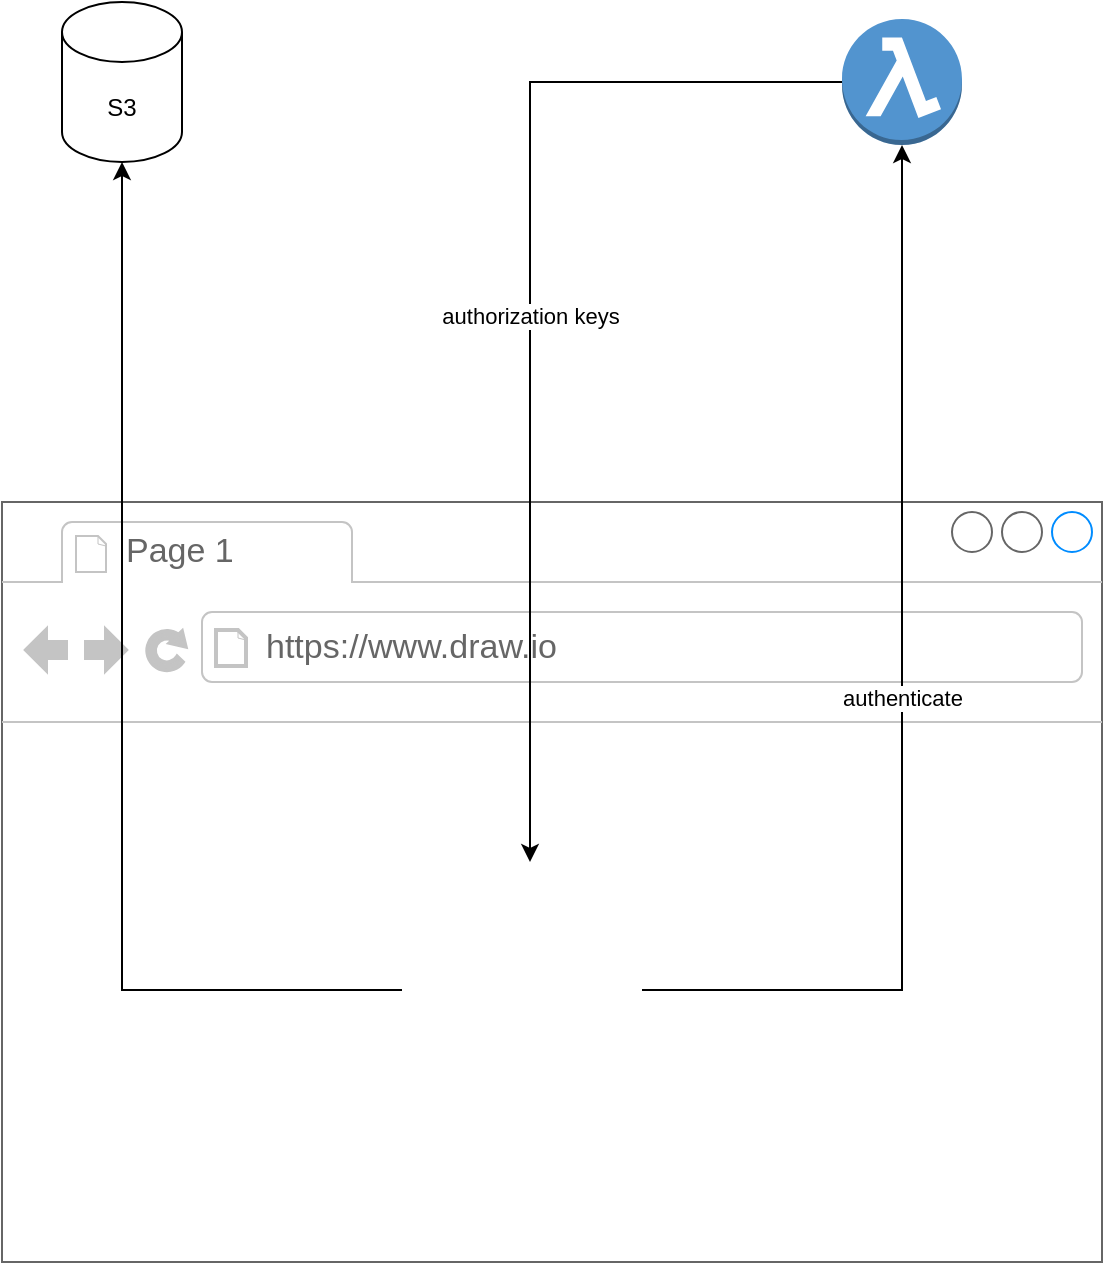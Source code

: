 <mxfile version="14.7.3" type="github"><diagram id="Ib8h0Lirau0zD3VFobkh" name="Page-1"><mxGraphModel dx="1186" dy="790" grid="1" gridSize="10" guides="1" tooltips="1" connect="1" arrows="1" fold="1" page="1" pageScale="1" pageWidth="850" pageHeight="1100" math="0" shadow="0"><root><mxCell id="0"/><mxCell id="1" parent="0"/><mxCell id="x-Zj-z0g5LO1QCWGsSNM-9" value="" style="strokeWidth=1;shadow=0;dashed=0;align=center;html=1;shape=mxgraph.mockup.containers.browserWindow;rSize=0;strokeColor=#666666;strokeColor2=#008cff;strokeColor3=#c4c4c4;mainText=,;recursiveResize=0;fillColor=none;" vertex="1" parent="1"><mxGeometry x="120" y="340" width="550" height="380" as="geometry"/></mxCell><mxCell id="x-Zj-z0g5LO1QCWGsSNM-10" value="Page 1" style="strokeWidth=1;shadow=0;dashed=0;align=center;html=1;shape=mxgraph.mockup.containers.anchor;fontSize=17;fontColor=#666666;align=left;" vertex="1" parent="x-Zj-z0g5LO1QCWGsSNM-9"><mxGeometry x="60" y="12" width="110" height="26" as="geometry"/></mxCell><mxCell id="x-Zj-z0g5LO1QCWGsSNM-11" value="https://www.draw.io" style="strokeWidth=1;shadow=0;dashed=0;align=center;html=1;shape=mxgraph.mockup.containers.anchor;rSize=0;fontSize=17;fontColor=#666666;align=left;" vertex="1" parent="x-Zj-z0g5LO1QCWGsSNM-9"><mxGeometry x="130" y="60" width="250" height="26" as="geometry"/></mxCell><mxCell id="x-Zj-z0g5LO1QCWGsSNM-15" value="" style="shape=image;html=1;verticalAlign=top;verticalLabelPosition=bottom;labelBackgroundColor=#ffffff;imageAspect=0;aspect=fixed;image=https://cdn2.iconfinder.com/data/icons/designer-skills/128/code-programming-javascript-software-develop-command-language-128.png;fillColor=none;" vertex="1" parent="x-Zj-z0g5LO1QCWGsSNM-9"><mxGeometry x="200" y="180" width="128" height="128" as="geometry"/></mxCell><mxCell id="x-Zj-z0g5LO1QCWGsSNM-12" value="S3" style="shape=cylinder3;whiteSpace=wrap;html=1;boundedLbl=1;backgroundOutline=1;size=15;fillColor=none;" vertex="1" parent="1"><mxGeometry x="150" y="90" width="60" height="80" as="geometry"/></mxCell><mxCell id="x-Zj-z0g5LO1QCWGsSNM-18" value="&lt;div&gt;authorization keys&lt;/div&gt;" style="edgeStyle=orthogonalEdgeStyle;rounded=0;orthogonalLoop=1;jettySize=auto;html=1;entryX=0.5;entryY=0;entryDx=0;entryDy=0;" edge="1" parent="1" source="x-Zj-z0g5LO1QCWGsSNM-14" target="x-Zj-z0g5LO1QCWGsSNM-15"><mxGeometry relative="1" as="geometry"/></mxCell><mxCell id="x-Zj-z0g5LO1QCWGsSNM-14" value="" style="outlineConnect=0;dashed=0;verticalLabelPosition=bottom;verticalAlign=top;align=center;html=1;shape=mxgraph.aws3.lambda_function;fillColor=#5294CF;gradientColor=none;" vertex="1" parent="1"><mxGeometry x="540" y="98.5" width="60" height="63" as="geometry"/></mxCell><mxCell id="x-Zj-z0g5LO1QCWGsSNM-16" value="authenticate" style="edgeStyle=orthogonalEdgeStyle;rounded=0;orthogonalLoop=1;jettySize=auto;html=1;" edge="1" parent="1" target="x-Zj-z0g5LO1QCWGsSNM-14"><mxGeometry relative="1" as="geometry"><mxPoint x="440" y="584" as="sourcePoint"/><Array as="points"><mxPoint x="570" y="584"/></Array></mxGeometry></mxCell><mxCell id="x-Zj-z0g5LO1QCWGsSNM-17" style="edgeStyle=orthogonalEdgeStyle;rounded=0;orthogonalLoop=1;jettySize=auto;html=1;" edge="1" parent="1" source="x-Zj-z0g5LO1QCWGsSNM-15" target="x-Zj-z0g5LO1QCWGsSNM-12"><mxGeometry relative="1" as="geometry"/></mxCell></root></mxGraphModel></diagram></mxfile>